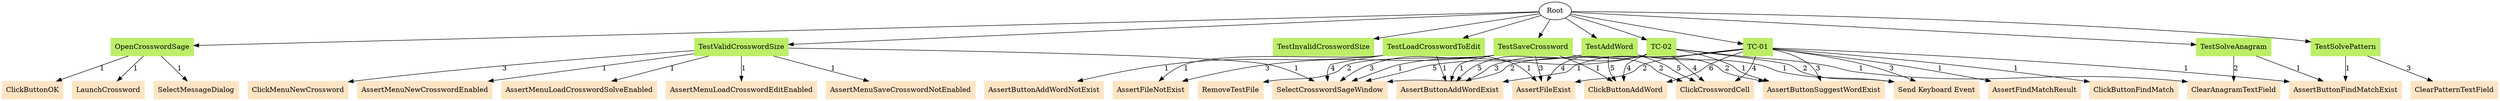 // TC <-> LK
digraph {
	Root
	OpenCrosswordSage [color=darkolivegreen2 shape=box style=filled]
		Root -> OpenCrosswordSage
	LaunchCrossword [color=bisque shape=box style=filled]
	SelectMessageDialog [color=bisque shape=box style=filled]
	ClickButtonOK [color=bisque shape=box style=filled]
	TestValidCrosswordSize [color=darkolivegreen2 shape=box style=filled]
		Root -> TestValidCrosswordSize
	SelectCrosswordSageWindow [color=bisque shape=box style=filled]
	AssertMenuNewCrosswordEnabled [color=bisque shape=box style=filled]
	AssertMenuLoadCrosswordSolveEnabled [color=bisque shape=box style=filled]
	AssertMenuLoadCrosswordEditEnabled [color=bisque shape=box style=filled]
	AssertMenuSaveCrosswordNotEnabled [color=bisque shape=box style=filled]
	ClickMenuNewCrossword [color=bisque shape=box style=filled]
	ClickMenuNewCrossword [color=bisque shape=box style=filled]
	ClickMenuNewCrossword [color=bisque shape=box style=filled]
	TestInvalidCrosswordSize [color=darkolivegreen2 shape=box style=filled]
		Root -> TestInvalidCrosswordSize
	TestAddWord [color=darkolivegreen2 shape=box style=filled]
		Root -> TestAddWord
	SelectCrosswordSageWindow [color=bisque shape=box style=filled]
	AssertButtonAddWordExist [color=bisque shape=box style=filled]
	ClickButtonAddWord [color=bisque shape=box style=filled]
	AssertButtonSuggestWordExist [color=bisque shape=box style=filled]
	ClickCrosswordCell [color=bisque shape=box style=filled]
	AssertButtonAddWordExist [color=bisque shape=box style=filled]
	ClickButtonAddWord [color=bisque shape=box style=filled]
	AssertButtonSuggestWordExist [color=bisque shape=box style=filled]
	AssertButtonAddWordExist [color=bisque shape=box style=filled]
	ClickButtonAddWord [color=bisque shape=box style=filled]
	ClickCrosswordCell [color=bisque shape=box style=filled]
	AssertButtonAddWordExist [color=bisque shape=box style=filled]
	ClickButtonAddWord [color=bisque shape=box style=filled]
	"Send Keyboard Event" [color=bisque shape=box style=filled]
	AssertButtonAddWordExist [color=bisque shape=box style=filled]
	ClickButtonAddWord [color=bisque shape=box style=filled]
	ClickCrosswordCell [color=bisque shape=box style=filled]
	ClickCrosswordCell [color=bisque shape=box style=filled]
	ClickCrosswordCell [color=bisque shape=box style=filled]
	TestSaveCrossword [color=darkolivegreen2 shape=box style=filled]
		Root -> TestSaveCrossword
	AssertFileNotExist [color=bisque shape=box style=filled]
	SelectCrosswordSageWindow [color=bisque shape=box style=filled]
	AssertFileExist [color=bisque shape=box style=filled]
	SelectCrosswordSageWindow [color=bisque shape=box style=filled]
	AssertFileExist [color=bisque shape=box style=filled]
	RemoveTestFile [color=bisque shape=box style=filled]
	AssertFileNotExist [color=bisque shape=box style=filled]
	SelectCrosswordSageWindow [color=bisque shape=box style=filled]
	AssertButtonAddWordExist [color=bisque shape=box style=filled]
	ClickButtonAddWord [color=bisque shape=box style=filled]
	ClickCrosswordCell [color=bisque shape=box style=filled]
	ClickCrosswordCell [color=bisque shape=box style=filled]
	AssertFileExist [color=bisque shape=box style=filled]
	RemoveTestFile [color=bisque shape=box style=filled]
	AssertFileNotExist [color=bisque shape=box style=filled]
	TestLoadCrosswordToEdit [color=darkolivegreen2 shape=box style=filled]
		Root -> TestLoadCrosswordToEdit
	AssertFileNotExist [color=bisque shape=box style=filled]
	SelectCrosswordSageWindow [color=bisque shape=box style=filled]
	SelectCrosswordSageWindow [color=bisque shape=box style=filled]
	AssertButtonAddWordNotExist [color=bisque shape=box style=filled]
	AssertFileExist [color=bisque shape=box style=filled]
	SelectCrosswordSageWindow [color=bisque shape=box style=filled]
	SelectCrosswordSageWindow [color=bisque shape=box style=filled]
	AssertButtonAddWordExist [color=bisque shape=box style=filled]
	TestSolvePattern [color=darkolivegreen2 shape=box style=filled]
		Root -> TestSolvePattern
	AssertButtonFindMatchExist [color=bisque shape=box style=filled]
	ClearPatternTextField [color=bisque shape=box style=filled]
	ClearPatternTextField [color=bisque shape=box style=filled]
	ClearPatternTextField [color=bisque shape=box style=filled]
	TestSolveAnagram [color=darkolivegreen2 shape=box style=filled]
		Root -> TestSolveAnagram
	AssertButtonFindMatchExist [color=bisque shape=box style=filled]
	ClearAnagramTextField [color=bisque shape=box style=filled]
	ClearAnagramTextField [color=bisque shape=box style=filled]
	"TC-01" [color=darkolivegreen2 shape=box style=filled]
		Root -> "TC-01"
	SelectCrosswordSageWindow [color=bisque shape=box style=filled]
	AssertButtonAddWordExist [color=bisque shape=box style=filled]
	ClickButtonAddWord [color=bisque shape=box style=filled]
	ClickButtonAddWord [color=bisque shape=box style=filled]
	"Send Keyboard Event" [color=bisque shape=box style=filled]
	ClickButtonAddWord [color=bisque shape=box style=filled]
	"Send Keyboard Event" [color=bisque shape=box style=filled]
	ClickCrosswordCell [color=bisque shape=box style=filled]
	ClickButtonAddWord [color=bisque shape=box style=filled]
	"Send Keyboard Event" [color=bisque shape=box style=filled]
	AssertButtonSuggestWordExist [color=bisque shape=box style=filled]
	ClickCrosswordCell [color=bisque shape=box style=filled]
	ClickButtonAddWord [color=bisque shape=box style=filled]
	AssertButtonSuggestWordExist [color=bisque shape=box style=filled]
	ClickCrosswordCell [color=bisque shape=box style=filled]
	AssertFileExist [color=bisque shape=box style=filled]
	AssertButtonFindMatchExist [color=bisque shape=box style=filled]
	ClickButtonFindMatch [color=bisque shape=box style=filled]
	AssertFindMatchResult [color=bisque shape=box style=filled]
	SelectCrosswordSageWindow [color=bisque shape=box style=filled]
	ClickButtonAddWord [color=bisque shape=box style=filled]
	AssertButtonSuggestWordExist [color=bisque shape=box style=filled]
	ClickCrosswordCell [color=bisque shape=box style=filled]
	AssertFileExist [color=bisque shape=box style=filled]
	"TC-02" [color=darkolivegreen2 shape=box style=filled]
		Root -> "TC-02"
	ClearAnagramTextField [color=bisque shape=box style=filled]
	AssertFileExist [color=bisque shape=box style=filled]
	SelectCrosswordSageWindow [color=bisque shape=box style=filled]
	SelectCrosswordSageWindow [color=bisque shape=box style=filled]
	AssertButtonAddWordExist [color=bisque shape=box style=filled]
	ClickButtonAddWord [color=bisque shape=box style=filled]
	ClickButtonAddWord [color=bisque shape=box style=filled]
	"Send Keyboard Event" [color=bisque shape=box style=filled]
	ClickButtonAddWord [color=bisque shape=box style=filled]
	ClickCrosswordCell [color=bisque shape=box style=filled]
	ClickCrosswordCell [color=bisque shape=box style=filled]
	SelectCrosswordSageWindow [color=bisque shape=box style=filled]
	AssertButtonAddWordExist [color=bisque shape=box style=filled]
	ClickCrosswordCell [color=bisque shape=box style=filled]
	AssertButtonSuggestWordExist [color=bisque shape=box style=filled]
	ClickCrosswordCell [color=bisque shape=box style=filled]
	SelectCrosswordSageWindow [color=bisque shape=box style=filled]
	AssertButtonAddWordExist [color=bisque shape=box style=filled]
	ClickButtonAddWord [color=bisque shape=box style=filled]
	"Send Keyboard Event" [color=bisque shape=box style=filled]
	SelectCrosswordSageWindow [color=bisque shape=box style=filled]
	AssertFileExist [color=bisque shape=box style=filled]
	AssertFileExist [color=bisque shape=box style=filled]
	AssertFileExist [color=bisque shape=box style=filled]
		"TC-01" -> AssertButtonSuggestWordExist [label=3]
		"TC-02" -> ClearAnagramTextField [label=1]
		TestAddWord -> AssertButtonSuggestWordExist [label=2]
		TestAddWord -> ClickCrosswordCell [label=5]
		TestSaveCrossword -> SelectCrosswordSageWindow [label=3]
		TestSaveCrossword -> AssertFileExist [label=3]
		TestValidCrosswordSize -> AssertMenuLoadCrosswordSolveEnabled [label=1]
		TestLoadCrosswordToEdit -> AssertButtonAddWordExist [label=1]
		TestSaveCrossword -> ClickCrosswordCell [label=2]
		TestSaveCrossword -> ClickButtonAddWord [label=1]
		"TC-01" -> AssertFindMatchResult [label=1]
		OpenCrosswordSage -> SelectMessageDialog [label=1]
		"TC-02" -> AssertFileExist [label=4]
		TestValidCrosswordSize -> ClickMenuNewCrossword [label=3]
		TestValidCrosswordSize -> SelectCrosswordSageWindow [label=1]
		"TC-02" -> AssertButtonAddWordExist [label=3]
		TestLoadCrosswordToEdit -> AssertFileExist [label=1]
		"TC-01" -> ClickButtonFindMatch [label=1]
		TestLoadCrosswordToEdit -> AssertButtonAddWordNotExist [label=1]
		TestAddWord -> SelectCrosswordSageWindow [label=1]
		TestSaveCrossword -> AssertButtonAddWordExist [label=1]
		"TC-01" -> AssertButtonAddWordExist [label=1]
		"TC-02" -> ClickButtonAddWord [label=4]
		"TC-02" -> ClickCrosswordCell [label=4]
		TestSaveCrossword -> RemoveTestFile [label=2]
		"TC-01" -> AssertButtonFindMatchExist [label=1]
		"TC-01" -> ClickCrosswordCell [label=4]
		TestAddWord -> AssertButtonAddWordExist [label=5]
		OpenCrosswordSage -> LaunchCrossword [label=1]
		"TC-01" -> SelectCrosswordSageWindow [label=2]
		"TC-01" -> AssertFileExist [label=2]
		"TC-02" -> SelectCrosswordSageWindow [label=5]
		TestSolveAnagram -> AssertButtonFindMatchExist [label=1]
		TestLoadCrosswordToEdit -> AssertFileNotExist [label=1]
		TestValidCrosswordSize -> AssertMenuSaveCrosswordNotEnabled [label=1]
		"TC-02" -> "Send Keyboard Event" [label=2]
		TestAddWord -> "Send Keyboard Event" [label=1]
		"TC-02" -> AssertButtonSuggestWordExist [label=1]
		TestSolvePattern -> AssertButtonFindMatchExist [label=1]
		TestValidCrosswordSize -> AssertMenuLoadCrosswordEditEnabled [label=1]
		TestLoadCrosswordToEdit -> SelectCrosswordSageWindow [label=4]
		"TC-01" -> "Send Keyboard Event" [label=3]
		TestSolveAnagram -> ClearAnagramTextField [label=2]
		TestValidCrosswordSize -> AssertMenuNewCrosswordEnabled [label=1]
		TestAddWord -> ClickButtonAddWord [label=5]
		TestSolvePattern -> ClearPatternTextField [label=3]
		OpenCrosswordSage -> ClickButtonOK [label=1]
		TestSaveCrossword -> AssertFileNotExist [label=3]
		"TC-01" -> ClickButtonAddWord [label=6]
}